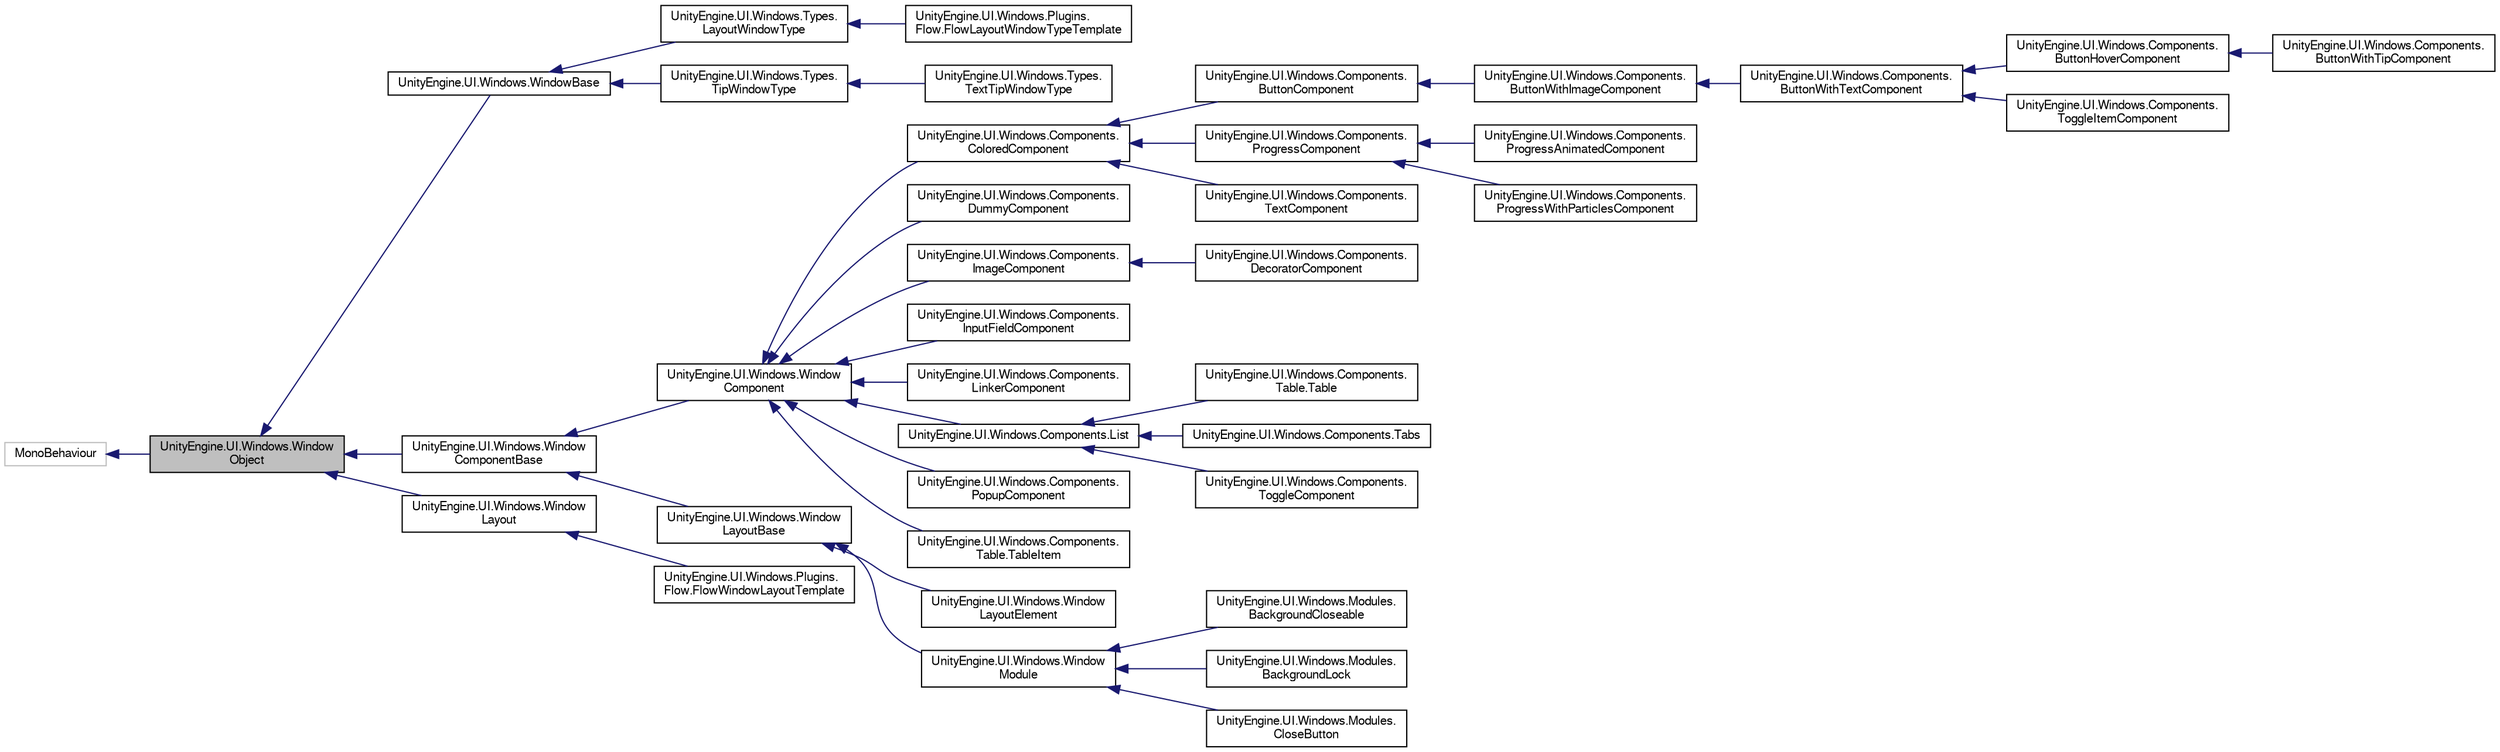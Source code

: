 digraph "UnityEngine.UI.Windows.WindowObject"
{
  edge [fontname="FreeSans",fontsize="10",labelfontname="FreeSans",labelfontsize="10"];
  node [fontname="FreeSans",fontsize="10",shape=record];
  rankdir="LR";
  Node1 [label="UnityEngine.UI.Windows.Window\lObject",height=0.2,width=0.4,color="black", fillcolor="grey75", style="filled", fontcolor="black"];
  Node2 -> Node1 [dir="back",color="midnightblue",fontsize="10",style="solid",fontname="FreeSans"];
  Node2 [label="MonoBehaviour",height=0.2,width=0.4,color="grey75", fillcolor="white", style="filled"];
  Node1 -> Node3 [dir="back",color="midnightblue",fontsize="10",style="solid",fontname="FreeSans"];
  Node3 [label="UnityEngine.UI.Windows.WindowBase",height=0.2,width=0.4,color="black", fillcolor="white", style="filled",URL="$class_unity_engine_1_1_u_i_1_1_windows_1_1_window_base.html"];
  Node3 -> Node4 [dir="back",color="midnightblue",fontsize="10",style="solid",fontname="FreeSans"];
  Node4 [label="UnityEngine.UI.Windows.Types.\lLayoutWindowType",height=0.2,width=0.4,color="black", fillcolor="white", style="filled",URL="$class_unity_engine_1_1_u_i_1_1_windows_1_1_types_1_1_layout_window_type.html"];
  Node4 -> Node5 [dir="back",color="midnightblue",fontsize="10",style="solid",fontname="FreeSans"];
  Node5 [label="UnityEngine.UI.Windows.Plugins.\lFlow.FlowLayoutWindowTypeTemplate",height=0.2,width=0.4,color="black", fillcolor="white", style="filled",URL="$class_unity_engine_1_1_u_i_1_1_windows_1_1_plugins_1_1_flow_1_1_flow_layout_window_type_template.html"];
  Node3 -> Node6 [dir="back",color="midnightblue",fontsize="10",style="solid",fontname="FreeSans"];
  Node6 [label="UnityEngine.UI.Windows.Types.\lTipWindowType",height=0.2,width=0.4,color="black", fillcolor="white", style="filled",URL="$class_unity_engine_1_1_u_i_1_1_windows_1_1_types_1_1_tip_window_type.html"];
  Node6 -> Node7 [dir="back",color="midnightblue",fontsize="10",style="solid",fontname="FreeSans"];
  Node7 [label="UnityEngine.UI.Windows.Types.\lTextTipWindowType",height=0.2,width=0.4,color="black", fillcolor="white", style="filled",URL="$class_unity_engine_1_1_u_i_1_1_windows_1_1_types_1_1_text_tip_window_type.html"];
  Node1 -> Node8 [dir="back",color="midnightblue",fontsize="10",style="solid",fontname="FreeSans"];
  Node8 [label="UnityEngine.UI.Windows.Window\lComponentBase",height=0.2,width=0.4,color="black", fillcolor="white", style="filled",URL="$class_unity_engine_1_1_u_i_1_1_windows_1_1_window_component_base.html"];
  Node8 -> Node9 [dir="back",color="midnightblue",fontsize="10",style="solid",fontname="FreeSans"];
  Node9 [label="UnityEngine.UI.Windows.Window\lComponent",height=0.2,width=0.4,color="black", fillcolor="white", style="filled",URL="$class_unity_engine_1_1_u_i_1_1_windows_1_1_window_component.html"];
  Node9 -> Node10 [dir="back",color="midnightblue",fontsize="10",style="solid",fontname="FreeSans"];
  Node10 [label="UnityEngine.UI.Windows.Components.\lColoredComponent",height=0.2,width=0.4,color="black", fillcolor="white", style="filled",URL="$class_unity_engine_1_1_u_i_1_1_windows_1_1_components_1_1_colored_component.html"];
  Node10 -> Node11 [dir="back",color="midnightblue",fontsize="10",style="solid",fontname="FreeSans"];
  Node11 [label="UnityEngine.UI.Windows.Components.\lButtonComponent",height=0.2,width=0.4,color="black", fillcolor="white", style="filled",URL="$class_unity_engine_1_1_u_i_1_1_windows_1_1_components_1_1_button_component.html"];
  Node11 -> Node12 [dir="back",color="midnightblue",fontsize="10",style="solid",fontname="FreeSans"];
  Node12 [label="UnityEngine.UI.Windows.Components.\lButtonWithImageComponent",height=0.2,width=0.4,color="black", fillcolor="white", style="filled",URL="$class_unity_engine_1_1_u_i_1_1_windows_1_1_components_1_1_button_with_image_component.html"];
  Node12 -> Node13 [dir="back",color="midnightblue",fontsize="10",style="solid",fontname="FreeSans"];
  Node13 [label="UnityEngine.UI.Windows.Components.\lButtonWithTextComponent",height=0.2,width=0.4,color="black", fillcolor="white", style="filled",URL="$class_unity_engine_1_1_u_i_1_1_windows_1_1_components_1_1_button_with_text_component.html"];
  Node13 -> Node14 [dir="back",color="midnightblue",fontsize="10",style="solid",fontname="FreeSans"];
  Node14 [label="UnityEngine.UI.Windows.Components.\lButtonHoverComponent",height=0.2,width=0.4,color="black", fillcolor="white", style="filled",URL="$class_unity_engine_1_1_u_i_1_1_windows_1_1_components_1_1_button_hover_component.html"];
  Node14 -> Node15 [dir="back",color="midnightblue",fontsize="10",style="solid",fontname="FreeSans"];
  Node15 [label="UnityEngine.UI.Windows.Components.\lButtonWithTipComponent",height=0.2,width=0.4,color="black", fillcolor="white", style="filled",URL="$class_unity_engine_1_1_u_i_1_1_windows_1_1_components_1_1_button_with_tip_component.html"];
  Node13 -> Node16 [dir="back",color="midnightblue",fontsize="10",style="solid",fontname="FreeSans"];
  Node16 [label="UnityEngine.UI.Windows.Components.\lToggleItemComponent",height=0.2,width=0.4,color="black", fillcolor="white", style="filled",URL="$class_unity_engine_1_1_u_i_1_1_windows_1_1_components_1_1_toggle_item_component.html"];
  Node10 -> Node17 [dir="back",color="midnightblue",fontsize="10",style="solid",fontname="FreeSans"];
  Node17 [label="UnityEngine.UI.Windows.Components.\lProgressComponent",height=0.2,width=0.4,color="black", fillcolor="white", style="filled",URL="$class_unity_engine_1_1_u_i_1_1_windows_1_1_components_1_1_progress_component.html"];
  Node17 -> Node18 [dir="back",color="midnightblue",fontsize="10",style="solid",fontname="FreeSans"];
  Node18 [label="UnityEngine.UI.Windows.Components.\lProgressAnimatedComponent",height=0.2,width=0.4,color="black", fillcolor="white", style="filled",URL="$class_unity_engine_1_1_u_i_1_1_windows_1_1_components_1_1_progress_animated_component.html"];
  Node17 -> Node19 [dir="back",color="midnightblue",fontsize="10",style="solid",fontname="FreeSans"];
  Node19 [label="UnityEngine.UI.Windows.Components.\lProgressWithParticlesComponent",height=0.2,width=0.4,color="black", fillcolor="white", style="filled",URL="$class_unity_engine_1_1_u_i_1_1_windows_1_1_components_1_1_progress_with_particles_component.html"];
  Node10 -> Node20 [dir="back",color="midnightblue",fontsize="10",style="solid",fontname="FreeSans"];
  Node20 [label="UnityEngine.UI.Windows.Components.\lTextComponent",height=0.2,width=0.4,color="black", fillcolor="white", style="filled",URL="$class_unity_engine_1_1_u_i_1_1_windows_1_1_components_1_1_text_component.html"];
  Node9 -> Node21 [dir="back",color="midnightblue",fontsize="10",style="solid",fontname="FreeSans"];
  Node21 [label="UnityEngine.UI.Windows.Components.\lDummyComponent",height=0.2,width=0.4,color="black", fillcolor="white", style="filled",URL="$class_unity_engine_1_1_u_i_1_1_windows_1_1_components_1_1_dummy_component.html"];
  Node9 -> Node22 [dir="back",color="midnightblue",fontsize="10",style="solid",fontname="FreeSans"];
  Node22 [label="UnityEngine.UI.Windows.Components.\lImageComponent",height=0.2,width=0.4,color="black", fillcolor="white", style="filled",URL="$class_unity_engine_1_1_u_i_1_1_windows_1_1_components_1_1_image_component.html"];
  Node22 -> Node23 [dir="back",color="midnightblue",fontsize="10",style="solid",fontname="FreeSans"];
  Node23 [label="UnityEngine.UI.Windows.Components.\lDecoratorComponent",height=0.2,width=0.4,color="black", fillcolor="white", style="filled",URL="$class_unity_engine_1_1_u_i_1_1_windows_1_1_components_1_1_decorator_component.html"];
  Node9 -> Node24 [dir="back",color="midnightblue",fontsize="10",style="solid",fontname="FreeSans"];
  Node24 [label="UnityEngine.UI.Windows.Components.\lInputFieldComponent",height=0.2,width=0.4,color="black", fillcolor="white", style="filled",URL="$class_unity_engine_1_1_u_i_1_1_windows_1_1_components_1_1_input_field_component.html"];
  Node9 -> Node25 [dir="back",color="midnightblue",fontsize="10",style="solid",fontname="FreeSans"];
  Node25 [label="UnityEngine.UI.Windows.Components.\lLinkerComponent",height=0.2,width=0.4,color="black", fillcolor="white", style="filled",URL="$class_unity_engine_1_1_u_i_1_1_windows_1_1_components_1_1_linker_component.html"];
  Node9 -> Node26 [dir="back",color="midnightblue",fontsize="10",style="solid",fontname="FreeSans"];
  Node26 [label="UnityEngine.UI.Windows.Components.List",height=0.2,width=0.4,color="black", fillcolor="white", style="filled",URL="$class_unity_engine_1_1_u_i_1_1_windows_1_1_components_1_1_list.html"];
  Node26 -> Node27 [dir="back",color="midnightblue",fontsize="10",style="solid",fontname="FreeSans"];
  Node27 [label="UnityEngine.UI.Windows.Components.\lTable.Table",height=0.2,width=0.4,color="black", fillcolor="white", style="filled",URL="$class_unity_engine_1_1_u_i_1_1_windows_1_1_components_1_1_table_1_1_table.html"];
  Node26 -> Node28 [dir="back",color="midnightblue",fontsize="10",style="solid",fontname="FreeSans"];
  Node28 [label="UnityEngine.UI.Windows.Components.Tabs",height=0.2,width=0.4,color="black", fillcolor="white", style="filled",URL="$class_unity_engine_1_1_u_i_1_1_windows_1_1_components_1_1_tabs.html"];
  Node26 -> Node29 [dir="back",color="midnightblue",fontsize="10",style="solid",fontname="FreeSans"];
  Node29 [label="UnityEngine.UI.Windows.Components.\lToggleComponent",height=0.2,width=0.4,color="black", fillcolor="white", style="filled",URL="$class_unity_engine_1_1_u_i_1_1_windows_1_1_components_1_1_toggle_component.html"];
  Node9 -> Node30 [dir="back",color="midnightblue",fontsize="10",style="solid",fontname="FreeSans"];
  Node30 [label="UnityEngine.UI.Windows.Components.\lPopupComponent",height=0.2,width=0.4,color="black", fillcolor="white", style="filled",URL="$class_unity_engine_1_1_u_i_1_1_windows_1_1_components_1_1_popup_component.html"];
  Node9 -> Node31 [dir="back",color="midnightblue",fontsize="10",style="solid",fontname="FreeSans"];
  Node31 [label="UnityEngine.UI.Windows.Components.\lTable.TableItem",height=0.2,width=0.4,color="black", fillcolor="white", style="filled",URL="$class_unity_engine_1_1_u_i_1_1_windows_1_1_components_1_1_table_1_1_table_item.html"];
  Node8 -> Node32 [dir="back",color="midnightblue",fontsize="10",style="solid",fontname="FreeSans"];
  Node32 [label="UnityEngine.UI.Windows.Window\lLayoutBase",height=0.2,width=0.4,color="black", fillcolor="white", style="filled",URL="$class_unity_engine_1_1_u_i_1_1_windows_1_1_window_layout_base.html"];
  Node32 -> Node33 [dir="back",color="midnightblue",fontsize="10",style="solid",fontname="FreeSans"];
  Node33 [label="UnityEngine.UI.Windows.Window\lLayoutElement",height=0.2,width=0.4,color="black", fillcolor="white", style="filled",URL="$class_unity_engine_1_1_u_i_1_1_windows_1_1_window_layout_element.html"];
  Node32 -> Node34 [dir="back",color="midnightblue",fontsize="10",style="solid",fontname="FreeSans"];
  Node34 [label="UnityEngine.UI.Windows.Window\lModule",height=0.2,width=0.4,color="black", fillcolor="white", style="filled",URL="$class_unity_engine_1_1_u_i_1_1_windows_1_1_window_module.html"];
  Node34 -> Node35 [dir="back",color="midnightblue",fontsize="10",style="solid",fontname="FreeSans"];
  Node35 [label="UnityEngine.UI.Windows.Modules.\lBackgroundCloseable",height=0.2,width=0.4,color="black", fillcolor="white", style="filled",URL="$class_unity_engine_1_1_u_i_1_1_windows_1_1_modules_1_1_background_closeable.html"];
  Node34 -> Node36 [dir="back",color="midnightblue",fontsize="10",style="solid",fontname="FreeSans"];
  Node36 [label="UnityEngine.UI.Windows.Modules.\lBackgroundLock",height=0.2,width=0.4,color="black", fillcolor="white", style="filled",URL="$class_unity_engine_1_1_u_i_1_1_windows_1_1_modules_1_1_background_lock.html"];
  Node34 -> Node37 [dir="back",color="midnightblue",fontsize="10",style="solid",fontname="FreeSans"];
  Node37 [label="UnityEngine.UI.Windows.Modules.\lCloseButton",height=0.2,width=0.4,color="black", fillcolor="white", style="filled",URL="$class_unity_engine_1_1_u_i_1_1_windows_1_1_modules_1_1_close_button.html"];
  Node1 -> Node38 [dir="back",color="midnightblue",fontsize="10",style="solid",fontname="FreeSans"];
  Node38 [label="UnityEngine.UI.Windows.Window\lLayout",height=0.2,width=0.4,color="black", fillcolor="white", style="filled",URL="$class_unity_engine_1_1_u_i_1_1_windows_1_1_window_layout.html"];
  Node38 -> Node39 [dir="back",color="midnightblue",fontsize="10",style="solid",fontname="FreeSans"];
  Node39 [label="UnityEngine.UI.Windows.Plugins.\lFlow.FlowWindowLayoutTemplate",height=0.2,width=0.4,color="black", fillcolor="white", style="filled",URL="$class_unity_engine_1_1_u_i_1_1_windows_1_1_plugins_1_1_flow_1_1_flow_window_layout_template.html"];
}
